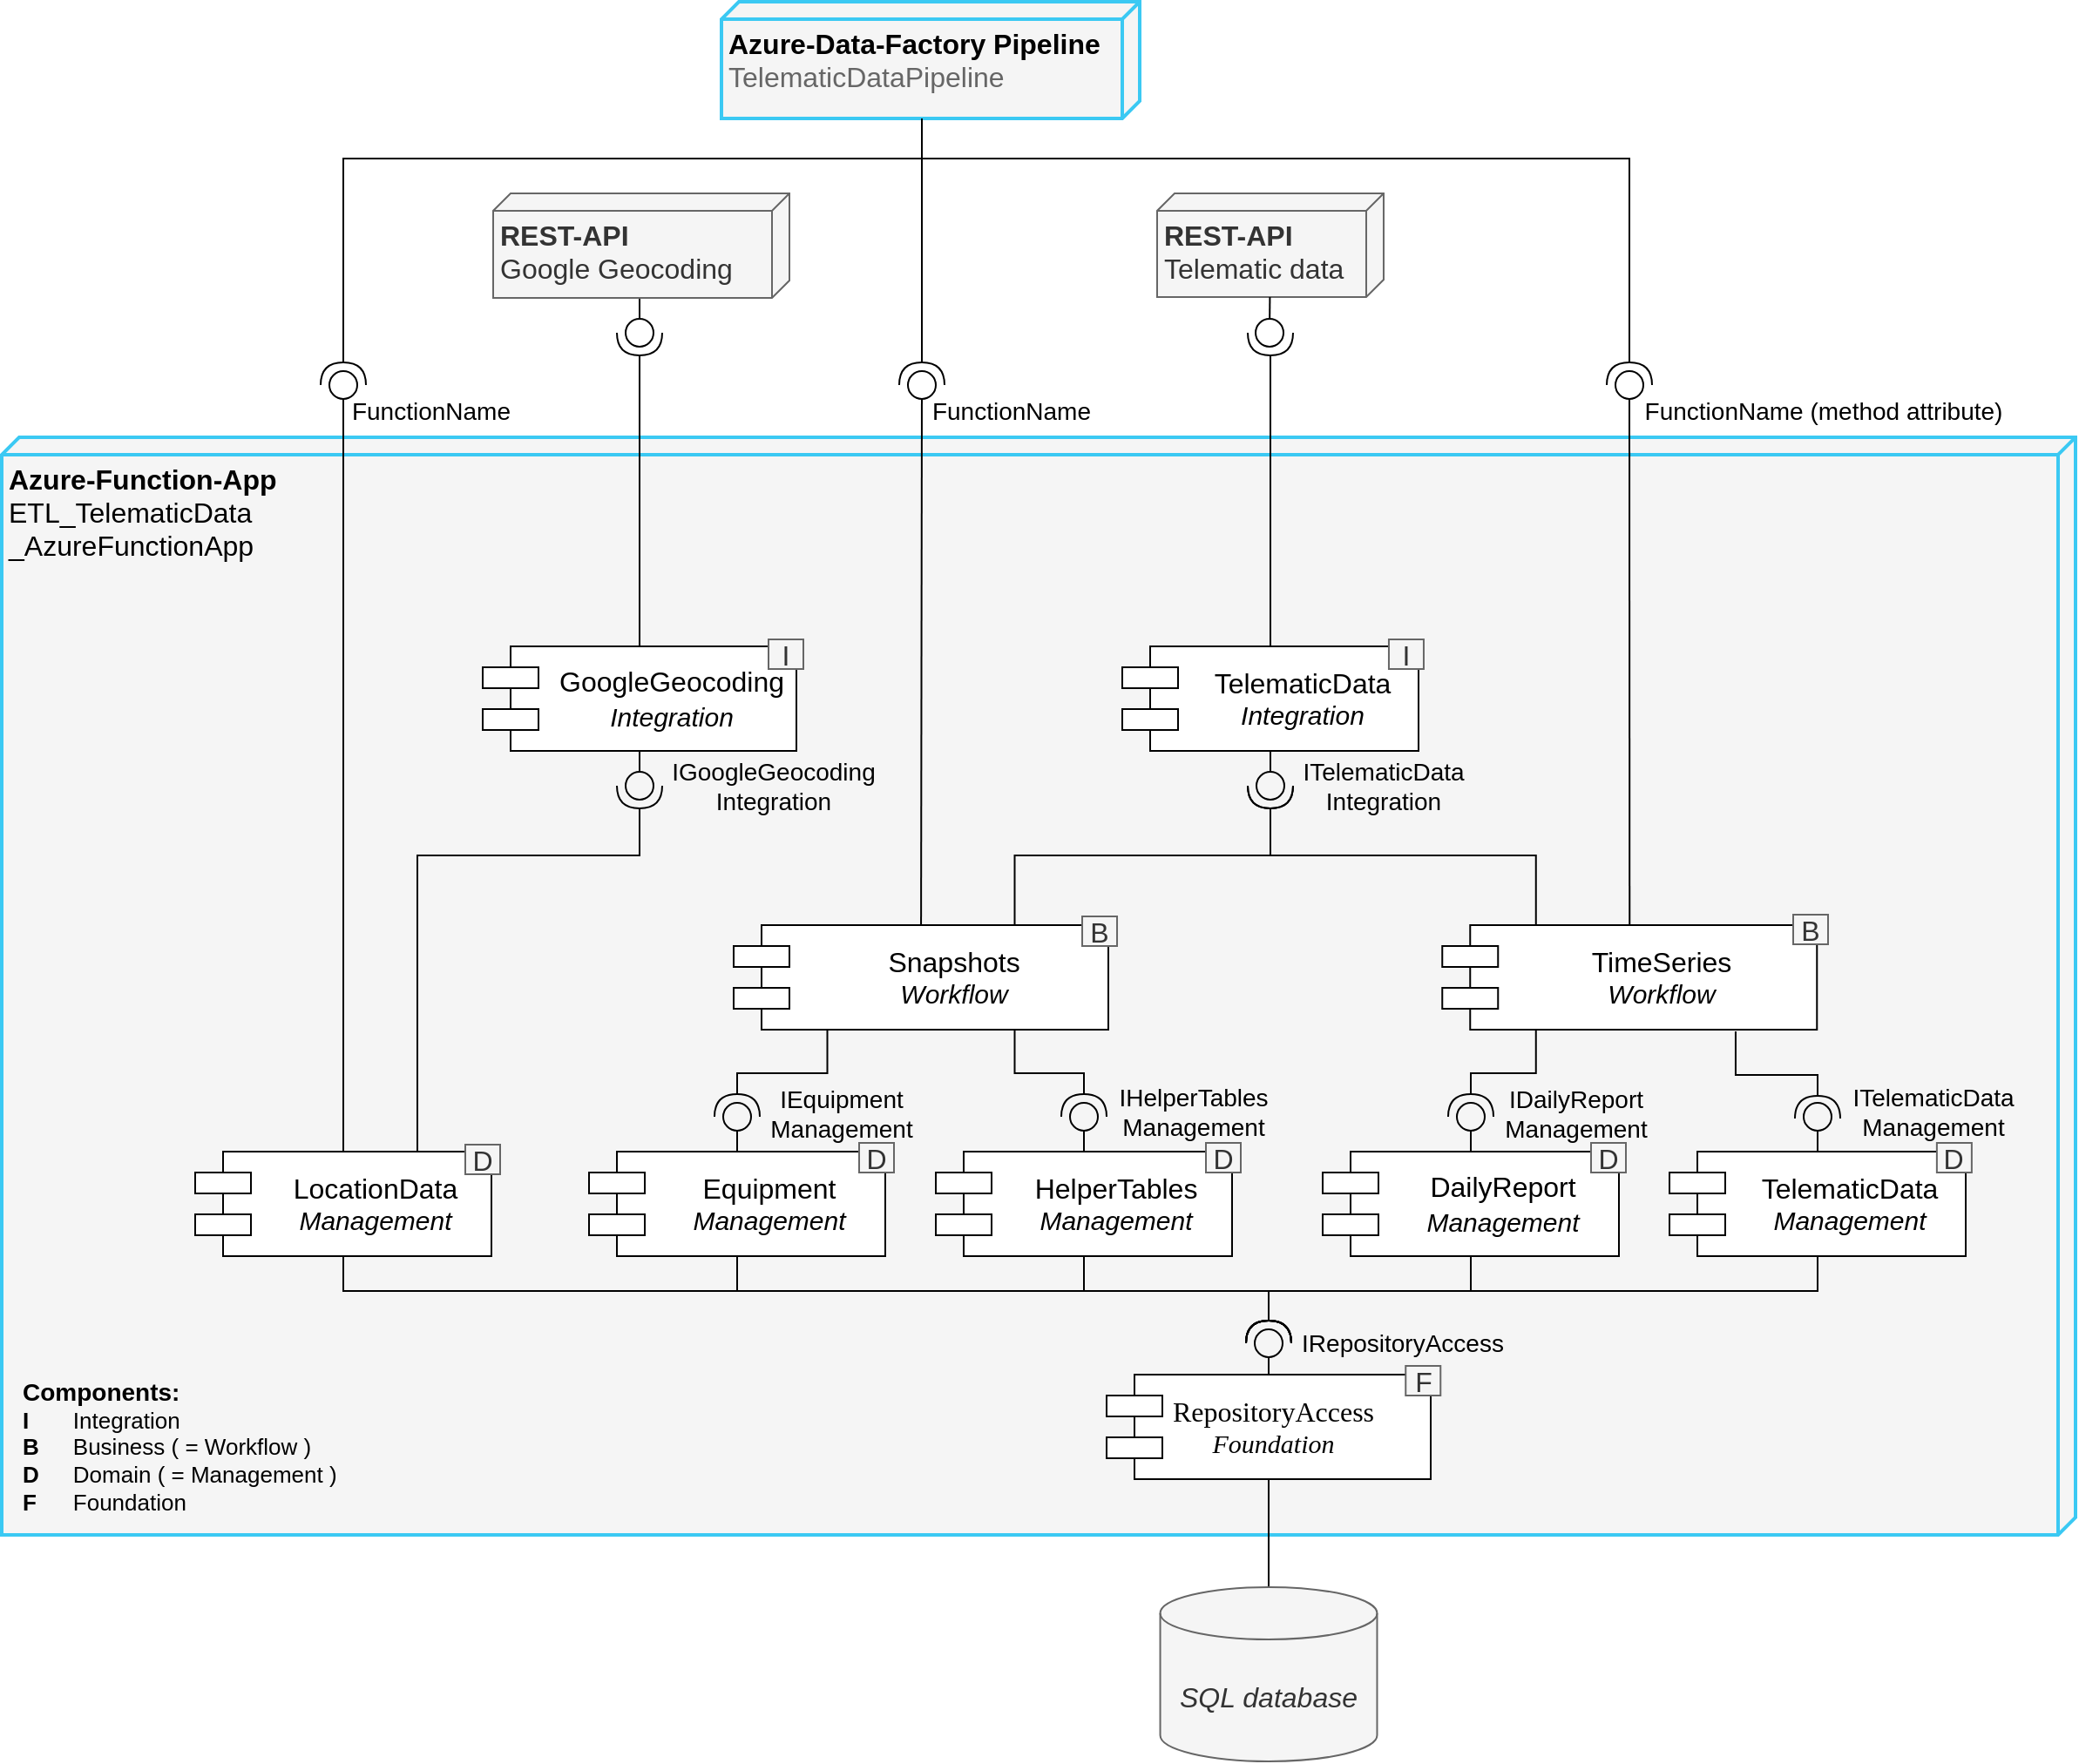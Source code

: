 <mxfile version="23.1.5" type="device">
  <diagram name="Page-1" id="5f0bae14-7c28-e335-631c-24af17079c00">
    <mxGraphModel dx="4530" dy="1194" grid="1" gridSize="10" guides="1" tooltips="1" connect="1" arrows="1" fold="1" page="1" pageScale="1" pageWidth="827" pageHeight="1169" background="none" math="0" shadow="0">
      <root>
        <mxCell id="0" />
        <mxCell id="1" parent="0" />
        <mxCell id="39150e848f15840c-3" value="&lt;div style=&quot;font-size: 16px;&quot;&gt;&lt;font style=&quot;font-size: 16px;&quot; color=&quot;#000000&quot;&gt;&lt;font style=&quot;font-size: 16px;&quot; face=&quot;Helvetica&quot;&gt;&lt;b&gt;Azure-Function-App&lt;/b&gt;&lt;/font&gt;&lt;/font&gt;&lt;/div&gt;&lt;div style=&quot;font-size: 16px;&quot;&gt;&lt;font style=&quot;font-size: 16px;&quot; color=&quot;#000000&quot; face=&quot;Helvetica&quot;&gt;ETL_TelematicData&lt;/font&gt;&lt;/div&gt;&lt;div style=&quot;font-size: 16px;&quot;&gt;&lt;font style=&quot;font-size: 16px;&quot; color=&quot;#000000&quot; face=&quot;Helvetica&quot;&gt;_AzureFunctionApp&lt;/font&gt;&lt;/div&gt;" style="verticalAlign=top;align=left;spacingTop=8;spacingLeft=2;spacingRight=12;shape=cube;size=10;direction=south;fontStyle=0;html=1;rounded=0;shadow=0;comic=0;labelBackgroundColor=none;strokeWidth=2;fontFamily=Verdana;fontSize=12;strokeColor=#3BC9F3;fillColor=#f5f5f5;fontColor=#666666;" parent="1" vertex="1">
          <mxGeometry x="-2240" y="329" width="1190" height="630" as="geometry" />
        </mxCell>
        <mxCell id="39150e848f15840c-7" value="&lt;div style=&quot;font-size: 16px;&quot;&gt;RepositoryAccess&lt;br style=&quot;font-size: 14px;&quot;&gt;&lt;/div&gt;&lt;div style=&quot;font-size: 15px;&quot; align=&quot;center&quot;&gt;&lt;i&gt;Foundation&lt;/i&gt;&lt;br&gt;&lt;/div&gt;" style="shape=component;align=left;spacingLeft=36;rounded=0;shadow=0;comic=0;labelBackgroundColor=none;strokeWidth=1;fontFamily=Verdana;fontSize=14;html=1;" parent="1" vertex="1">
          <mxGeometry x="-1606" y="867" width="186" height="60" as="geometry" />
        </mxCell>
        <mxCell id="39150e848f15840c-10" value="&lt;div style=&quot;font-size: 16px;&quot;&gt;Equipment&lt;/div&gt;&lt;div style=&quot;font-size: 15px;&quot;&gt;&lt;i&gt;Management&lt;/i&gt;&lt;br&gt;&lt;/div&gt;" style="shape=component;align=center;spacingLeft=36;rounded=0;shadow=0;comic=0;labelBackgroundColor=none;strokeWidth=1;fontFamily=Helvetica;fontSize=16;html=1;" parent="1" vertex="1">
          <mxGeometry x="-1903" y="739" width="170" height="60" as="geometry" />
        </mxCell>
        <mxCell id="39150e848f15840c-17" style="rounded=0;html=1;labelBackgroundColor=none;startArrow=none;startFill=0;startSize=8;endArrow=none;endFill=0;endSize=16;fontFamily=Verdana;fontSize=12;strokeWidth=1;exitX=0.5;exitY=1;exitDx=0;exitDy=0;strokeColor=#000000;" parent="1" source="39150e848f15840c-7" target="JDfKO2l4wpHhmxKIcDZI-8" edge="1">
          <mxGeometry relative="1" as="geometry">
            <mxPoint x="-1513" y="959" as="targetPoint" />
          </mxGeometry>
        </mxCell>
        <mxCell id="JDfKO2l4wpHhmxKIcDZI-8" value="&lt;i&gt;SQL database&lt;br&gt;&lt;/i&gt;" style="shape=cylinder3;whiteSpace=wrap;html=1;boundedLbl=1;backgroundOutline=1;size=15;fontSize=16;fontFamily=Helvetica;fontStyle=0;fillColor=#f5f5f5;fontColor=#333333;strokeColor=#666666;" parent="1" vertex="1">
          <mxGeometry x="-1575.23" y="989" width="124.47" height="100" as="geometry" />
        </mxCell>
        <mxCell id="JDfKO2l4wpHhmxKIcDZI-9" value="&lt;font style=&quot;font-size: 14px;&quot;&gt;&lt;b style=&quot;&quot;&gt;&lt;font style=&quot;font-size: 14px;&quot;&gt;Components:&lt;/font&gt;&lt;/b&gt;&lt;br style=&quot;font-size: 13px;&quot;&gt;&lt;/font&gt;&lt;div style=&quot;font-size: 13px;&quot;&gt;&lt;b style=&quot;font-size: 13px;&quot;&gt;I&lt;span style=&quot;white-space: pre; font-size: 13px;&quot;&gt;&#x9;&lt;/span&gt;&lt;/b&gt;Integration&lt;/div&gt;&lt;div style=&quot;font-size: 13px;&quot;&gt;&lt;b style=&quot;font-size: 13px;&quot;&gt;B&lt;span style=&quot;white-space: pre; font-size: 13px;&quot;&gt;&#x9;&lt;/span&gt;&lt;/b&gt;Business&lt;span style=&quot;white-space: pre; font-size: 13px;&quot;&gt; &lt;/span&gt;( = Workflow )&lt;/div&gt;&lt;div style=&quot;font-size: 13px;&quot;&gt;&lt;b style=&quot;font-size: 13px;&quot;&gt;D&lt;span style=&quot;white-space: pre; font-size: 13px;&quot;&gt;&#x9;&lt;/span&gt;&lt;/b&gt;Domain&lt;span style=&quot;white-space: pre; font-size: 13px;&quot;&gt; &lt;/span&gt;( = Management )&lt;/div&gt;&lt;b style=&quot;font-size: 13px;&quot;&gt;F&lt;span style=&quot;white-space: pre; font-size: 13px;&quot;&gt;&#x9;&lt;/span&gt;&lt;/b&gt;Foundation" style="text;html=1;align=left;verticalAlign=middle;whiteSpace=wrap;rounded=0;fontSize=13;" parent="1" vertex="1">
          <mxGeometry x="-2230" y="859" width="200" height="98" as="geometry" />
        </mxCell>
        <mxCell id="JDfKO2l4wpHhmxKIcDZI-19" value="" style="rounded=0;orthogonalLoop=1;jettySize=auto;html=1;endArrow=oval;endFill=0;sketch=0;sourcePerimeterSpacing=0;targetPerimeterSpacing=0;endSize=16;strokeWidth=1;jumpSize=9;exitX=0.5;exitY=0;exitDx=0;exitDy=0;strokeColor=#000000;" parent="1" source="39150e848f15840c-7" edge="1">
          <mxGeometry relative="1" as="geometry">
            <mxPoint x="-1539" y="324" as="sourcePoint" />
            <mxPoint x="-1513" y="849" as="targetPoint" />
          </mxGeometry>
        </mxCell>
        <mxCell id="JDfKO2l4wpHhmxKIcDZI-20" value="HelperTables&lt;br style=&quot;font-size: 16px;&quot;&gt;&lt;div style=&quot;font-size: 15px;&quot;&gt;&lt;i&gt;Management&lt;/i&gt;&lt;/div&gt;" style="shape=component;align=center;spacingLeft=36;rounded=0;shadow=0;comic=0;labelBackgroundColor=none;strokeWidth=1;fontFamily=Helvetica;fontSize=16;html=1;" parent="1" vertex="1">
          <mxGeometry x="-1704" y="739" width="170" height="60" as="geometry" />
        </mxCell>
        <mxCell id="JDfKO2l4wpHhmxKIcDZI-21" value="&lt;div style=&quot;font-size: 16px;&quot;&gt;DailyReport&lt;br style=&quot;font-size: 16px;&quot;&gt;&lt;/div&gt;&lt;div style=&quot;font-size: 16px;&quot;&gt;&lt;div style=&quot;font-size: 16px;&quot;&gt;&lt;i&gt;&lt;font style=&quot;font-size: 15px;&quot;&gt;Management&lt;/font&gt;&lt;/i&gt;&lt;/div&gt;&lt;/div&gt;" style="shape=component;align=center;spacingLeft=36;rounded=0;shadow=0;comic=0;labelBackgroundColor=none;strokeWidth=1;fontFamily=Helvetica;fontSize=16;html=1;" parent="1" vertex="1">
          <mxGeometry x="-1482" y="739" width="170" height="60" as="geometry" />
        </mxCell>
        <mxCell id="JDfKO2l4wpHhmxKIcDZI-22" value="&lt;div style=&quot;font-size: 16px;&quot;&gt;TelematicData&lt;br style=&quot;font-size: 16px;&quot;&gt;&lt;/div&gt;&lt;div style=&quot;font-size: 15px;&quot;&gt;&lt;div style=&quot;&quot;&gt;&lt;i&gt;Management&lt;/i&gt;&lt;/div&gt;&lt;/div&gt;" style="shape=component;align=center;spacingLeft=36;rounded=0;shadow=0;comic=0;labelBackgroundColor=none;strokeWidth=1;fontFamily=Helvetica;fontSize=16;html=1;" parent="1" vertex="1">
          <mxGeometry x="-1283" y="739" width="170" height="60" as="geometry" />
        </mxCell>
        <mxCell id="JDfKO2l4wpHhmxKIcDZI-25" value="" style="rounded=0;orthogonalLoop=1;jettySize=auto;html=1;endArrow=halfCircle;endFill=0;endSize=11;strokeWidth=1;sketch=0;edgeStyle=elbowEdgeStyle;elbow=vertical;exitX=0.5;exitY=1;exitDx=0;exitDy=0;strokeColor=#000000;fillColor=#fff2cc;" parent="1" source="39150e848f15840c-10" edge="1">
          <mxGeometry relative="1" as="geometry">
            <mxPoint x="-1811" y="799" as="sourcePoint" />
            <mxPoint x="-1513" y="849" as="targetPoint" />
            <Array as="points">
              <mxPoint x="-1663" y="819" />
            </Array>
          </mxGeometry>
        </mxCell>
        <mxCell id="JDfKO2l4wpHhmxKIcDZI-26" value="" style="endArrow=halfCircle;html=1;rounded=0;edgeStyle=elbowEdgeStyle;elbow=vertical;endFill=0;endSize=11;exitX=0.5;exitY=1;exitDx=0;exitDy=0;strokeColor=#000000;fillColor=#fff2cc;strokeWidth=1;" parent="1" source="JDfKO2l4wpHhmxKIcDZI-20" edge="1">
          <mxGeometry width="50" height="50" relative="1" as="geometry">
            <mxPoint x="-1621" y="799" as="sourcePoint" />
            <mxPoint x="-1513" y="849" as="targetPoint" />
            <Array as="points">
              <mxPoint x="-1563" y="819" />
            </Array>
          </mxGeometry>
        </mxCell>
        <mxCell id="JDfKO2l4wpHhmxKIcDZI-27" value="" style="endArrow=halfCircle;html=1;rounded=0;endFill=0;endSize=11;edgeStyle=elbowEdgeStyle;elbow=vertical;exitX=0.5;exitY=1;exitDx=0;exitDy=0;strokeColor=#000000;fillColor=#dae8fc;strokeWidth=1;" parent="1" source="JDfKO2l4wpHhmxKIcDZI-21" edge="1">
          <mxGeometry width="50" height="50" relative="1" as="geometry">
            <mxPoint x="-1419" y="799" as="sourcePoint" />
            <mxPoint x="-1513" y="849" as="targetPoint" />
            <Array as="points">
              <mxPoint x="-1473" y="819" />
            </Array>
          </mxGeometry>
        </mxCell>
        <mxCell id="JDfKO2l4wpHhmxKIcDZI-28" value="" style="endArrow=halfCircle;html=1;rounded=0;endFill=0;endSize=11;edgeStyle=elbowEdgeStyle;elbow=vertical;exitX=0.5;exitY=1;exitDx=0;exitDy=0;strokeColor=#000000;fillColor=#dae8fc;strokeWidth=1;" parent="1" source="JDfKO2l4wpHhmxKIcDZI-22" edge="1">
          <mxGeometry width="50" height="50" relative="1" as="geometry">
            <mxPoint x="-1231" y="799" as="sourcePoint" />
            <mxPoint x="-1513" y="849" as="targetPoint" />
            <Array as="points">
              <mxPoint x="-1383" y="819" />
            </Array>
          </mxGeometry>
        </mxCell>
        <mxCell id="JDfKO2l4wpHhmxKIcDZI-29" value="&lt;div style=&quot;font-size: 16px;&quot;&gt;&lt;font style=&quot;font-size: 16px;&quot;&gt;TimeSeries&lt;/font&gt;&lt;/div&gt;&lt;div style=&quot;font-size: 15px;&quot;&gt;&lt;i&gt;Workflow&lt;/i&gt;&lt;/div&gt;" style="shape=component;align=center;spacingLeft=36;rounded=0;shadow=0;comic=0;labelBackgroundColor=none;strokeWidth=1;fontFamily=Helvetica;fontSize=16;html=1;" parent="1" vertex="1">
          <mxGeometry x="-1413.37" y="609" width="215" height="60" as="geometry" />
        </mxCell>
        <mxCell id="JDfKO2l4wpHhmxKIcDZI-30" value="" style="rounded=0;orthogonalLoop=1;jettySize=auto;html=1;endArrow=oval;endFill=0;sketch=0;sourcePerimeterSpacing=0;targetPerimeterSpacing=0;endSize=16;strokeWidth=1;jumpSize=9;exitX=0.5;exitY=0;exitDx=0;exitDy=0;strokeColor=#000000;fillColor=#fff2cc;" parent="1" source="39150e848f15840c-10" edge="1">
          <mxGeometry relative="1" as="geometry">
            <mxPoint x="-1517" y="879" as="sourcePoint" />
            <mxPoint x="-1818" y="719" as="targetPoint" />
          </mxGeometry>
        </mxCell>
        <mxCell id="JDfKO2l4wpHhmxKIcDZI-31" value="" style="rounded=0;orthogonalLoop=1;jettySize=auto;html=1;endArrow=oval;endFill=0;sketch=0;sourcePerimeterSpacing=0;targetPerimeterSpacing=0;endSize=16;strokeWidth=1;jumpSize=9;exitX=0.5;exitY=0;exitDx=0;exitDy=0;strokeColor=#000000;fillColor=#fff2cc;" parent="1" source="JDfKO2l4wpHhmxKIcDZI-20" edge="1">
          <mxGeometry relative="1" as="geometry">
            <mxPoint x="-1768" y="709" as="sourcePoint" />
            <mxPoint x="-1619" y="719" as="targetPoint" />
          </mxGeometry>
        </mxCell>
        <mxCell id="JDfKO2l4wpHhmxKIcDZI-33" value="" style="rounded=0;orthogonalLoop=1;jettySize=auto;html=1;endArrow=oval;endFill=0;sketch=0;sourcePerimeterSpacing=0;targetPerimeterSpacing=0;endSize=16;strokeWidth=1;jumpSize=9;exitX=0.5;exitY=0;exitDx=0;exitDy=0;strokeColor=#000000;fillColor=#dae8fc;" parent="1" source="JDfKO2l4wpHhmxKIcDZI-21" edge="1">
          <mxGeometry relative="1" as="geometry">
            <mxPoint x="-1546" y="709" as="sourcePoint" />
            <mxPoint x="-1397" y="719" as="targetPoint" />
          </mxGeometry>
        </mxCell>
        <mxCell id="JDfKO2l4wpHhmxKIcDZI-34" value="" style="rounded=0;orthogonalLoop=1;jettySize=auto;html=1;endArrow=oval;endFill=0;sketch=0;sourcePerimeterSpacing=0;targetPerimeterSpacing=0;endSize=16;strokeWidth=1;jumpSize=9;exitX=0.5;exitY=0;exitDx=0;exitDy=0;strokeColor=#000000;fillColor=#dae8fc;" parent="1" source="JDfKO2l4wpHhmxKIcDZI-22" edge="1">
          <mxGeometry relative="1" as="geometry">
            <mxPoint x="-1192" y="699" as="sourcePoint" />
            <mxPoint x="-1198" y="719" as="targetPoint" />
          </mxGeometry>
        </mxCell>
        <mxCell id="JDfKO2l4wpHhmxKIcDZI-36" value="" style="rounded=0;orthogonalLoop=1;jettySize=auto;html=1;endArrow=halfCircle;endFill=0;endSize=11;strokeWidth=1;sketch=0;edgeStyle=elbowEdgeStyle;exitX=0.25;exitY=1;exitDx=0;exitDy=0;elbow=vertical;strokeColor=#000000;fillColor=#dae8fc;" parent="1" source="JDfKO2l4wpHhmxKIcDZI-29" edge="1">
          <mxGeometry relative="1" as="geometry">
            <mxPoint x="-1362.62" y="669" as="sourcePoint" />
            <mxPoint x="-1397" y="719" as="targetPoint" />
          </mxGeometry>
        </mxCell>
        <mxCell id="JDfKO2l4wpHhmxKIcDZI-38" value="" style="rounded=0;orthogonalLoop=1;jettySize=auto;html=1;endArrow=halfCircle;endFill=0;endSize=11;strokeWidth=1;sketch=0;edgeStyle=elbowEdgeStyle;elbow=vertical;exitX=0.783;exitY=1.017;exitDx=0;exitDy=0;strokeColor=#000000;fillColor=#dae8fc;exitPerimeter=0;" parent="1" source="JDfKO2l4wpHhmxKIcDZI-29" edge="1">
          <mxGeometry relative="1" as="geometry">
            <mxPoint x="-1256.12" y="670" as="sourcePoint" />
            <mxPoint x="-1198" y="720" as="targetPoint" />
            <Array as="points" />
          </mxGeometry>
        </mxCell>
        <mxCell id="JDfKO2l4wpHhmxKIcDZI-39" value="" style="rounded=0;orthogonalLoop=1;jettySize=auto;html=1;endArrow=halfCircle;endFill=0;endSize=11;strokeWidth=1;sketch=0;strokeColor=#000000;" parent="1" source="JDfKO2l4wpHhmxKIcDZI-23" edge="1">
          <mxGeometry relative="1" as="geometry">
            <mxPoint x="-1511.99" y="475" as="sourcePoint" />
            <mxPoint x="-1512" y="269" as="targetPoint" />
          </mxGeometry>
        </mxCell>
        <mxCell id="JDfKO2l4wpHhmxKIcDZI-40" value="" style="rounded=0;orthogonalLoop=1;jettySize=auto;html=1;endArrow=halfCircle;endFill=0;endSize=11;strokeWidth=1;sketch=0;edgeStyle=elbowEdgeStyle;elbow=vertical;exitX=0.25;exitY=0;exitDx=0;exitDy=0;strokeColor=#000000;fillColor=#dae8fc;" parent="1" source="JDfKO2l4wpHhmxKIcDZI-29" edge="1">
          <mxGeometry relative="1" as="geometry">
            <mxPoint x="-1359.62" y="609.0" as="sourcePoint" />
            <mxPoint x="-1512" y="529" as="targetPoint" />
            <Array as="points" />
          </mxGeometry>
        </mxCell>
        <mxCell id="JDfKO2l4wpHhmxKIcDZI-41" value="&lt;div style=&quot;font-size: 16px;&quot;&gt;Snapshots&lt;/div&gt;&lt;div style=&quot;font-size: 15px;&quot;&gt;&lt;i&gt;Workflow&lt;/i&gt;&lt;br style=&quot;font-size: 16px;&quot;&gt;&lt;/div&gt;" style="shape=component;align=center;spacingLeft=36;rounded=0;shadow=0;comic=0;labelBackgroundColor=none;strokeWidth=1;fontFamily=Helvetica;fontSize=16;html=1;" parent="1" vertex="1">
          <mxGeometry x="-1820" y="609" width="215" height="60" as="geometry" />
        </mxCell>
        <mxCell id="JDfKO2l4wpHhmxKIcDZI-42" value="" style="rounded=0;orthogonalLoop=1;jettySize=auto;html=1;endArrow=halfCircle;endFill=0;endSize=11;strokeWidth=1;sketch=0;elbow=vertical;exitX=0.75;exitY=1;exitDx=0;exitDy=0;edgeStyle=elbowEdgeStyle;strokeColor=#000000;fillColor=#fff2cc;" parent="1" source="JDfKO2l4wpHhmxKIcDZI-41" edge="1">
          <mxGeometry relative="1" as="geometry">
            <mxPoint x="-1639.75" y="624" as="sourcePoint" />
            <mxPoint x="-1619" y="719" as="targetPoint" />
            <Array as="points">
              <mxPoint x="-1634" y="694" />
            </Array>
          </mxGeometry>
        </mxCell>
        <mxCell id="JDfKO2l4wpHhmxKIcDZI-44" value="" style="rounded=0;orthogonalLoop=1;jettySize=auto;html=1;endArrow=halfCircle;endFill=0;endSize=11;strokeWidth=1;sketch=0;edgeStyle=elbowEdgeStyle;elbow=vertical;exitX=0.75;exitY=0;exitDx=0;exitDy=0;strokeColor=#000000;fillColor=#fff2cc;" parent="1" edge="1">
          <mxGeometry relative="1" as="geometry">
            <mxPoint x="-1658.75" y="609.0" as="sourcePoint" />
            <mxPoint x="-1512" y="529" as="targetPoint" />
            <Array as="points" />
          </mxGeometry>
        </mxCell>
        <mxCell id="JDfKO2l4wpHhmxKIcDZI-55" value="" style="rounded=0;orthogonalLoop=1;jettySize=auto;html=1;endArrow=oval;endFill=0;sketch=0;sourcePerimeterSpacing=0;targetPerimeterSpacing=0;endSize=16;strokeWidth=1;jumpSize=9;strokeColor=#000000;fillColor=#fff2cc;" parent="1" source="JDfKO2l4wpHhmxKIcDZI-41" edge="1">
          <mxGeometry relative="1" as="geometry">
            <mxPoint x="-1712.434" y="605" as="sourcePoint" />
            <mxPoint x="-1712" y="299" as="targetPoint" />
          </mxGeometry>
        </mxCell>
        <mxCell id="JDfKO2l4wpHhmxKIcDZI-56" value="" style="rounded=0;orthogonalLoop=1;jettySize=auto;html=1;endArrow=oval;endFill=0;sketch=0;sourcePerimeterSpacing=0;targetPerimeterSpacing=0;endSize=16;strokeWidth=1;jumpSize=9;strokeColor=#000000;fillColor=#dae8fc;" parent="1" source="JDfKO2l4wpHhmxKIcDZI-29" edge="1">
          <mxGeometry relative="1" as="geometry">
            <mxPoint x="-1325.87" y="606" as="sourcePoint" />
            <mxPoint x="-1306" y="299" as="targetPoint" />
          </mxGeometry>
        </mxCell>
        <mxCell id="r6LLmw9p5S4QCWVxE6N8-1" value="&lt;div&gt;&lt;font style=&quot;font-size: 16px;&quot; color=&quot;#000000&quot;&gt;Azure-Data-Factory Pipeline&lt;/font&gt;&lt;/div&gt;&lt;font style=&quot;font-weight: normal; font-size: 16px;&quot;&gt;TelematicDataPipeline&lt;/font&gt;" style="verticalAlign=top;align=left;spacingTop=8;spacingLeft=2;spacingRight=12;shape=cube;size=10;direction=south;fontStyle=1;html=1;rounded=0;shadow=0;comic=0;labelBackgroundColor=none;strokeWidth=2;fontFamily=Helvetica;fontSize=16;strokeColor=#3BC9F3;fillColor=#f5f5f5;fontColor=#666666;" parent="1" vertex="1">
          <mxGeometry x="-1827" y="79" width="240" height="67" as="geometry" />
        </mxCell>
        <mxCell id="r6LLmw9p5S4QCWVxE6N8-2" value="" style="rounded=0;orthogonalLoop=1;jettySize=auto;html=1;endArrow=halfCircle;endFill=0;endSize=11;strokeWidth=1;sketch=0;edgeStyle=elbowEdgeStyle;elbow=vertical;exitX=0;exitY=0;exitDx=67;exitDy=125;exitPerimeter=0;fillColor=#f5f5f5;strokeColor=#000000;" parent="1" source="r6LLmw9p5S4QCWVxE6N8-1" edge="1">
          <mxGeometry relative="1" as="geometry">
            <mxPoint x="-1659" y="146" as="sourcePoint" />
            <mxPoint x="-1712" y="299" as="targetPoint" />
            <Array as="points">
              <mxPoint x="-1684" y="169" />
            </Array>
          </mxGeometry>
        </mxCell>
        <mxCell id="r6LLmw9p5S4QCWVxE6N8-4" value="" style="rounded=0;orthogonalLoop=1;jettySize=auto;html=1;endArrow=halfCircle;endFill=0;endSize=11;strokeWidth=1;sketch=0;elbow=vertical;edgeStyle=elbowEdgeStyle;exitX=0;exitY=0;exitDx=67;exitDy=125;exitPerimeter=0;strokeColor=#000000;fillColor=#f5f5f5;" parent="1" source="r6LLmw9p5S4QCWVxE6N8-1" edge="1">
          <mxGeometry relative="1" as="geometry">
            <mxPoint x="-1663" y="146" as="sourcePoint" />
            <mxPoint x="-1306" y="299" as="targetPoint" />
            <Array as="points">
              <mxPoint x="-1484" y="169" />
            </Array>
          </mxGeometry>
        </mxCell>
        <mxCell id="r6LLmw9p5S4QCWVxE6N8-12" value="" style="rounded=0;orthogonalLoop=1;jettySize=auto;html=1;endArrow=halfCircle;endFill=0;endSize=11;strokeWidth=1;sketch=0;elbow=vertical;edgeStyle=elbowEdgeStyle;strokeColor=#000000;fillColor=#fff2cc;exitX=0.25;exitY=1;exitDx=0;exitDy=0;" parent="1" source="JDfKO2l4wpHhmxKIcDZI-41" edge="1">
          <mxGeometry relative="1" as="geometry">
            <mxPoint x="-1775" y="669" as="sourcePoint" />
            <mxPoint x="-1818" y="719" as="targetPoint" />
            <Array as="points" />
          </mxGeometry>
        </mxCell>
        <mxCell id="B6_32dRSEE9zCoRRs6mh-1" value="ITelematicData&lt;br&gt;Integration" style="text;html=1;align=center;verticalAlign=middle;whiteSpace=wrap;rounded=0;fontSize=14;fontFamily=Helvetica;" parent="1" vertex="1">
          <mxGeometry x="-1497" y="513" width="100" height="31" as="geometry" />
        </mxCell>
        <mxCell id="B6_32dRSEE9zCoRRs6mh-2" value="IEquipment&lt;br&gt;Management" style="text;html=1;align=center;verticalAlign=middle;whiteSpace=wrap;rounded=0;fontSize=14;fontFamily=Helvetica;" parent="1" vertex="1">
          <mxGeometry x="-1805" y="698" width="94" height="38" as="geometry" />
        </mxCell>
        <mxCell id="B6_32dRSEE9zCoRRs6mh-3" value="IHelperTables&lt;br&gt;Management" style="text;html=1;align=center;verticalAlign=middle;whiteSpace=wrap;rounded=0;fontSize=14;fontFamily=Helvetica;" parent="1" vertex="1">
          <mxGeometry x="-1607.99" y="696" width="103.99" height="39" as="geometry" />
        </mxCell>
        <mxCell id="B6_32dRSEE9zCoRRs6mh-4" value="ITelematicData&lt;br&gt;Management" style="text;html=1;align=center;verticalAlign=middle;whiteSpace=wrap;rounded=0;fontSize=14;fontFamily=Helvetica;" parent="1" vertex="1">
          <mxGeometry x="-1185" y="697" width="107" height="37" as="geometry" />
        </mxCell>
        <mxCell id="B6_32dRSEE9zCoRRs6mh-5" value="IDailyReport&lt;br&gt;Management" style="text;html=1;align=center;verticalAlign=middle;whiteSpace=wrap;rounded=0;fontSize=14;fontFamily=Helvetica;" parent="1" vertex="1">
          <mxGeometry x="-1383" y="697" width="93" height="39" as="geometry" />
        </mxCell>
        <mxCell id="B6_32dRSEE9zCoRRs6mh-6" value="&lt;font style=&quot;font-size: 14px;&quot;&gt;IRepositoryAccess&lt;/font&gt;" style="text;html=1;align=center;verticalAlign=middle;whiteSpace=wrap;rounded=0;fontSize=14;" parent="1" vertex="1">
          <mxGeometry x="-1500" y="839" width="128" height="20" as="geometry" />
        </mxCell>
        <mxCell id="r6LLmw9p5S4QCWVxE6N8-13" value="&lt;div style=&quot;font-size: 14px;&quot;&gt;&lt;font style=&quot;font-size: 14px;&quot;&gt;&lt;span style=&quot;font-size: 14px;&quot;&gt;FunctionName (&lt;/span&gt;&lt;/font&gt;&lt;font style=&quot;font-size: 14px;&quot;&gt;method &lt;font style=&quot;font-size: 14px;&quot;&gt;attribute)&lt;br style=&quot;font-size: 14px;&quot;&gt;&lt;/font&gt;&lt;/font&gt;&lt;/div&gt;" style="text;html=1;align=center;verticalAlign=middle;whiteSpace=wrap;rounded=0;fontSize=14;fontStyle=0;fontFamily=Helvetica;labelBackgroundColor=none;fontColor=#000000;" parent="1" vertex="1">
          <mxGeometry x="-1311" y="298.75" width="233" height="30" as="geometry" />
        </mxCell>
        <mxCell id="GRTmC8lDQ40nuP69rSJ6-19" value="&lt;div style=&quot;font-size: 14px;&quot;&gt;&lt;font style=&quot;font-size: 14px;&quot;&gt;&lt;span style=&quot;font-size: 14px;&quot;&gt;FunctionName&lt;/span&gt;&lt;/font&gt;&lt;/div&gt;" style="text;html=1;align=center;verticalAlign=middle;whiteSpace=wrap;rounded=0;fontSize=14;fontStyle=0;fontFamily=Helvetica;labelBackgroundColor=none;fontColor=#000000;" parent="1" vertex="1">
          <mxGeometry x="-1711" y="299.25" width="100.87" height="29.75" as="geometry" />
        </mxCell>
        <mxCell id="GRTmC8lDQ40nuP69rSJ6-20" value="" style="rounded=0;orthogonalLoop=1;jettySize=auto;html=1;endArrow=halfCircle;endFill=0;endSize=11;strokeWidth=1;sketch=0;elbow=vertical;strokeColor=#000000;" parent="1" source="JDfKO2l4wpHhmxKIcDZI-17" edge="1">
          <mxGeometry relative="1" as="geometry">
            <mxPoint x="-1915" y="479" as="sourcePoint" />
            <mxPoint x="-1874" y="269" as="targetPoint" />
          </mxGeometry>
        </mxCell>
        <mxCell id="kyb6CLOJV0VN-mDZ4FGr-4" value="B" style="text;html=1;align=center;verticalAlign=middle;whiteSpace=wrap;rounded=0;fontStyle=0;fontSize=16;fillColor=#f5f5f5;strokeColor=#666666;fontColor=#333333;" parent="1" vertex="1">
          <mxGeometry x="-1619.99" y="604" width="20" height="17" as="geometry" />
        </mxCell>
        <mxCell id="kyb6CLOJV0VN-mDZ4FGr-5" value="B" style="text;html=1;align=center;verticalAlign=middle;whiteSpace=wrap;rounded=0;fontStyle=0;fontSize=16;fillColor=#f5f5f5;strokeColor=#666666;fontColor=#333333;" parent="1" vertex="1">
          <mxGeometry x="-1212" y="603" width="20" height="17" as="geometry" />
        </mxCell>
        <mxCell id="kyb6CLOJV0VN-mDZ4FGr-7" value="D" style="text;html=1;align=center;verticalAlign=middle;whiteSpace=wrap;rounded=0;fontStyle=0;fontSize=16;fillColor=#f5f5f5;strokeColor=#666666;fontColor=#333333;" parent="1" vertex="1">
          <mxGeometry x="-1748" y="734" width="20" height="17" as="geometry" />
        </mxCell>
        <mxCell id="kyb6CLOJV0VN-mDZ4FGr-8" value="D" style="text;html=1;align=center;verticalAlign=middle;whiteSpace=wrap;rounded=0;fontStyle=0;fontSize=16;fillColor=#f5f5f5;strokeColor=#666666;fontColor=#333333;" parent="1" vertex="1">
          <mxGeometry x="-1549" y="734" width="20" height="17" as="geometry" />
        </mxCell>
        <mxCell id="kyb6CLOJV0VN-mDZ4FGr-9" value="D" style="text;html=1;align=center;verticalAlign=middle;whiteSpace=wrap;rounded=0;fontStyle=0;fontSize=16;fillColor=#f5f5f5;strokeColor=#666666;fontColor=#333333;" parent="1" vertex="1">
          <mxGeometry x="-1328" y="734" width="20" height="17" as="geometry" />
        </mxCell>
        <mxCell id="kyb6CLOJV0VN-mDZ4FGr-10" value="D" style="text;html=1;align=center;verticalAlign=middle;whiteSpace=wrap;rounded=0;fontStyle=0;fontSize=16;fillColor=#f5f5f5;strokeColor=#666666;fontColor=#333333;" parent="1" vertex="1">
          <mxGeometry x="-1129.56" y="734" width="20" height="17" as="geometry" />
        </mxCell>
        <mxCell id="kyb6CLOJV0VN-mDZ4FGr-11" value="F" style="text;html=1;align=center;verticalAlign=middle;whiteSpace=wrap;rounded=0;fontStyle=0;fontSize=16;fillColor=#f5f5f5;strokeColor=#666666;fontColor=#333333;" parent="1" vertex="1">
          <mxGeometry x="-1434.37" y="862" width="20" height="17" as="geometry" />
        </mxCell>
        <mxCell id="rCu66VFZCiOgtNTFqXfM-4" value="" style="rounded=0;orthogonalLoop=1;jettySize=auto;html=1;endArrow=halfCircle;endFill=0;endSize=11;strokeWidth=1;sketch=0;edgeStyle=elbowEdgeStyle;elbow=vertical;strokeColor=#000000;fillColor=#fff2cc;" parent="1" source="rCu66VFZCiOgtNTFqXfM-2" edge="1">
          <mxGeometry relative="1" as="geometry">
            <mxPoint x="-2018" y="676" as="sourcePoint" />
            <mxPoint x="-1513" y="849" as="targetPoint" />
            <Array as="points">
              <mxPoint x="-1764" y="819" />
            </Array>
          </mxGeometry>
        </mxCell>
        <mxCell id="rCu66VFZCiOgtNTFqXfM-8" value="" style="rounded=0;orthogonalLoop=1;jettySize=auto;html=1;endArrow=halfCircle;endFill=0;endSize=11;strokeWidth=1;sketch=0;elbow=vertical;strokeColor=#000000;fillColor=#fff2cc;exitX=0.75;exitY=0;exitDx=0;exitDy=0;edgeStyle=elbowEdgeStyle;" parent="1" source="rCu66VFZCiOgtNTFqXfM-2" edge="1">
          <mxGeometry relative="1" as="geometry">
            <mxPoint x="-2002.5" y="739" as="sourcePoint" />
            <mxPoint x="-1874" y="529" as="targetPoint" />
            <Array as="points">
              <mxPoint x="-1935" y="569" />
            </Array>
          </mxGeometry>
        </mxCell>
        <mxCell id="GAhzXdG8P7uiyx1oCDck-1" value="" style="rounded=0;orthogonalLoop=1;jettySize=auto;html=1;endArrow=halfCircle;endFill=0;endSize=11;strokeWidth=1;sketch=0;edgeStyle=elbowEdgeStyle;elbow=vertical;fillColor=#f5f5f5;strokeColor=#000000;exitX=0;exitY=0;exitDx=67;exitDy=125;exitPerimeter=0;" edge="1" parent="1" source="r6LLmw9p5S4QCWVxE6N8-1">
          <mxGeometry relative="1" as="geometry">
            <mxPoint x="-1664" y="89" as="sourcePoint" />
            <mxPoint x="-2044" y="299" as="targetPoint" />
            <Array as="points">
              <mxPoint x="-1854" y="169" />
            </Array>
          </mxGeometry>
        </mxCell>
        <mxCell id="GAhzXdG8P7uiyx1oCDck-7" value="" style="group" vertex="1" connectable="0" parent="1">
          <mxGeometry x="-2129" y="735" width="175" height="64" as="geometry" />
        </mxCell>
        <mxCell id="GAhzXdG8P7uiyx1oCDck-6" value="" style="group" vertex="1" connectable="0" parent="GAhzXdG8P7uiyx1oCDck-7">
          <mxGeometry y="4" width="170" height="60" as="geometry" />
        </mxCell>
        <mxCell id="rCu66VFZCiOgtNTFqXfM-2" value="&lt;div style=&quot;font-size: 16px;&quot;&gt;LocationData&lt;br&gt;&lt;/div&gt;&lt;div style=&quot;font-size: 15px;&quot;&gt;&lt;i&gt;Management&lt;/i&gt;&lt;br&gt;&lt;/div&gt;" style="shape=component;align=center;spacingLeft=36;rounded=0;shadow=0;comic=0;labelBackgroundColor=none;strokeWidth=1;fontFamily=Helvetica;fontSize=16;html=1;" parent="GAhzXdG8P7uiyx1oCDck-6" vertex="1">
          <mxGeometry width="170" height="60" as="geometry" />
        </mxCell>
        <mxCell id="rCu66VFZCiOgtNTFqXfM-9" value="D" style="text;html=1;align=center;verticalAlign=middle;whiteSpace=wrap;rounded=0;fontStyle=0;fontSize=16;fillColor=#f5f5f5;strokeColor=#666666;fontColor=#333333;" parent="GAhzXdG8P7uiyx1oCDck-7" vertex="1">
          <mxGeometry x="155" width="20" height="17" as="geometry" />
        </mxCell>
        <mxCell id="GAhzXdG8P7uiyx1oCDck-10" value="" style="group" vertex="1" connectable="0" parent="1">
          <mxGeometry x="-1958" y="189" width="170" height="82.5" as="geometry" />
        </mxCell>
        <mxCell id="JDfKO2l4wpHhmxKIcDZI-52" value="" style="rounded=0;orthogonalLoop=1;jettySize=auto;html=1;endArrow=oval;endFill=0;sketch=0;sourcePerimeterSpacing=0;targetPerimeterSpacing=0;endSize=16;strokeWidth=1;jumpSize=9;edgeStyle=elbowEdgeStyle;strokeColor=#000000;fillColor=#d5e8d4;" parent="GAhzXdG8P7uiyx1oCDck-10" edge="1">
          <mxGeometry relative="1" as="geometry">
            <mxPoint x="84" y="59.5" as="sourcePoint" />
            <mxPoint x="84" y="80" as="targetPoint" />
          </mxGeometry>
        </mxCell>
        <mxCell id="JDfKO2l4wpHhmxKIcDZI-24" value="&lt;div&gt;&lt;font style=&quot;font-size: 16px;&quot;&gt;&lt;b&gt;&lt;span&gt;&lt;font style=&quot;font-size: 16px;&quot;&gt;REST-API&lt;/font&gt;&lt;/span&gt;&lt;/b&gt;&lt;/font&gt;&lt;/div&gt;&lt;font style=&quot;font-size: 16px;&quot;&gt;Google Geocoding&lt;br&gt;&lt;/font&gt;" style="verticalAlign=top;align=left;spacingTop=8;spacingLeft=2;spacingRight=12;shape=cube;size=10;direction=south;fontStyle=0;html=1;rounded=0;shadow=0;comic=0;labelBackgroundColor=none;strokeWidth=1;fontFamily=Helvetica;fontSize=16;strokeColor=#666666;fillColor=#f5f5f5;fontColor=#333333;" parent="GAhzXdG8P7uiyx1oCDck-10" vertex="1">
          <mxGeometry width="170" height="60" as="geometry" />
        </mxCell>
        <mxCell id="GAhzXdG8P7uiyx1oCDck-11" value="" style="rounded=0;orthogonalLoop=1;jettySize=auto;html=1;endArrow=oval;endFill=0;sketch=0;sourcePerimeterSpacing=0;targetPerimeterSpacing=0;endSize=16;strokeWidth=1;jumpSize=9;exitX=0.5;exitY=0;exitDx=0;exitDy=0;strokeColor=#000000;fillColor=#fff2cc;" edge="1" parent="1" source="rCu66VFZCiOgtNTFqXfM-2">
          <mxGeometry relative="1" as="geometry">
            <mxPoint x="-1808" y="749" as="sourcePoint" />
            <mxPoint x="-2044" y="299" as="targetPoint" />
          </mxGeometry>
        </mxCell>
        <mxCell id="GAhzXdG8P7uiyx1oCDck-12" value="" style="group" vertex="1" connectable="0" parent="1">
          <mxGeometry x="-1597" y="445" width="172.98" height="84" as="geometry" />
        </mxCell>
        <mxCell id="JDfKO2l4wpHhmxKIcDZI-45" value="" style="rounded=0;orthogonalLoop=1;jettySize=auto;html=1;endArrow=oval;endFill=0;sketch=0;sourcePerimeterSpacing=0;targetPerimeterSpacing=0;endSize=16;strokeWidth=1;jumpSize=9;elbow=vertical;exitX=0.5;exitY=1;exitDx=0;exitDy=0;strokeColor=#000000;" parent="GAhzXdG8P7uiyx1oCDck-12" source="JDfKO2l4wpHhmxKIcDZI-23" edge="1">
          <mxGeometry relative="1" as="geometry">
            <mxPoint x="348.99" y="224" as="sourcePoint" />
            <mxPoint x="84.99" y="84" as="targetPoint" />
          </mxGeometry>
        </mxCell>
        <mxCell id="GAhzXdG8P7uiyx1oCDck-4" value="" style="group" vertex="1" connectable="0" parent="GAhzXdG8P7uiyx1oCDck-12">
          <mxGeometry width="172.98" height="64" as="geometry" />
        </mxCell>
        <mxCell id="JDfKO2l4wpHhmxKIcDZI-23" value="TelematicData&lt;br&gt;&lt;div style=&quot;font-size: 15px;&quot;&gt;&lt;i&gt;Integration&lt;/i&gt;&lt;/div&gt;" style="shape=component;align=center;spacingLeft=36;rounded=0;shadow=0;comic=0;labelBackgroundColor=none;strokeWidth=1;fontFamily=Helvetica;fontSize=16;html=1;" parent="GAhzXdG8P7uiyx1oCDck-4" vertex="1">
          <mxGeometry y="4" width="170" height="60" as="geometry" />
        </mxCell>
        <mxCell id="kyb6CLOJV0VN-mDZ4FGr-2" value="I" style="text;html=1;align=center;verticalAlign=middle;whiteSpace=wrap;rounded=0;fontStyle=0;fontSize=16;fillColor=#f5f5f5;strokeColor=#666666;fontColor=#333333;" parent="GAhzXdG8P7uiyx1oCDck-4" vertex="1">
          <mxGeometry x="152.98" width="20" height="17" as="geometry" />
        </mxCell>
        <mxCell id="GAhzXdG8P7uiyx1oCDck-13" value="" style="group" vertex="1" connectable="0" parent="1">
          <mxGeometry x="-1954" y="445" width="230" height="105" as="geometry" />
        </mxCell>
        <mxCell id="rCu66VFZCiOgtNTFqXfM-7" value="" style="rounded=0;orthogonalLoop=1;jettySize=auto;html=1;endArrow=oval;endFill=0;sketch=0;sourcePerimeterSpacing=0;targetPerimeterSpacing=0;endSize=16;strokeWidth=1;jumpSize=9;elbow=vertical;strokeColor=#000000;exitX=0.5;exitY=1;exitDx=0;exitDy=0;" parent="GAhzXdG8P7uiyx1oCDck-13" source="JDfKO2l4wpHhmxKIcDZI-17" edge="1">
          <mxGeometry relative="1" as="geometry">
            <mxPoint x="84.434" y="66" as="sourcePoint" />
            <mxPoint x="80" y="84" as="targetPoint" />
          </mxGeometry>
        </mxCell>
        <mxCell id="GAhzXdG8P7uiyx1oCDck-3" value="" style="group" vertex="1" connectable="0" parent="GAhzXdG8P7uiyx1oCDck-13">
          <mxGeometry x="-10" width="184" height="64" as="geometry" />
        </mxCell>
        <mxCell id="JDfKO2l4wpHhmxKIcDZI-17" value="GoogleGeocoding&lt;br style=&quot;font-size: 16px;&quot;&gt;&lt;div style=&quot;font-size: 16px;&quot;&gt;&lt;i&gt;&lt;font style=&quot;font-size: 15px;&quot;&gt;Integration&lt;/font&gt;&lt;/i&gt;&lt;/div&gt;" style="shape=component;align=center;spacingLeft=36;rounded=0;shadow=0;comic=0;labelBackgroundColor=none;strokeWidth=1;fontFamily=Helvetica;fontSize=16;html=1;" parent="GAhzXdG8P7uiyx1oCDck-3" vertex="1">
          <mxGeometry y="4" width="180" height="60" as="geometry" />
        </mxCell>
        <mxCell id="kyb6CLOJV0VN-mDZ4FGr-1" value="I" style="text;html=1;align=center;verticalAlign=middle;whiteSpace=wrap;rounded=0;fontStyle=0;fontSize=16;fillColor=#f5f5f5;strokeColor=#666666;fontColor=#333333;" parent="GAhzXdG8P7uiyx1oCDck-3" vertex="1">
          <mxGeometry x="164" width="20" height="17" as="geometry" />
        </mxCell>
        <mxCell id="17dc1iZNVIcyfahtQjXT-3" value="IGoogleGeocoding&lt;br&gt;Integration" style="text;html=1;align=center;verticalAlign=middle;whiteSpace=wrap;rounded=0;fontSize=14;fontFamily=Helvetica;" parent="GAhzXdG8P7uiyx1oCDck-13" vertex="1">
          <mxGeometry x="92" y="68" width="130" height="31" as="geometry" />
        </mxCell>
        <mxCell id="GAhzXdG8P7uiyx1oCDck-15" value="&lt;div style=&quot;font-size: 14px;&quot;&gt;&lt;font style=&quot;font-size: 14px;&quot;&gt;&lt;span style=&quot;font-size: 14px;&quot;&gt;FunctionName&lt;/span&gt;&lt;/font&gt;&lt;/div&gt;" style="text;html=1;align=center;verticalAlign=middle;whiteSpace=wrap;rounded=0;fontSize=14;fontStyle=0;fontFamily=Helvetica;labelBackgroundColor=none;fontColor=#000000;" vertex="1" parent="1">
          <mxGeometry x="-2044" y="299" width="100.87" height="29.75" as="geometry" />
        </mxCell>
        <mxCell id="GAhzXdG8P7uiyx1oCDck-16" value="" style="group" vertex="1" connectable="0" parent="1">
          <mxGeometry x="-1577" y="189" width="129.99" height="79.5" as="geometry" />
        </mxCell>
        <mxCell id="39150e848f15840c-1" value="&lt;div&gt;&lt;font style=&quot;font-size: 16px;&quot;&gt;&lt;span&gt;&lt;font style=&quot;font-size: 16px;&quot;&gt;&lt;font style=&quot;font-size: 16px;&quot;&gt;&lt;b&gt;REST-API&lt;/b&gt;&lt;br&gt;Telematic data&lt;br&gt;&lt;/font&gt;&lt;/font&gt;&lt;/span&gt;&lt;/font&gt;&lt;/div&gt;" style="verticalAlign=top;align=left;spacingTop=8;spacingLeft=2;spacingRight=12;shape=cube;size=10;direction=south;fontStyle=0;html=1;rounded=0;shadow=0;comic=0;labelBackgroundColor=none;strokeWidth=1;fontFamily=Helvetica;fontSize=16;strokeColor=#666666;fillColor=#f5f5f5;fontColor=#333333;" parent="GAhzXdG8P7uiyx1oCDck-16" vertex="1">
          <mxGeometry width="129.99" height="59.5" as="geometry" />
        </mxCell>
        <mxCell id="JDfKO2l4wpHhmxKIcDZI-4" value="" style="rounded=0;orthogonalLoop=1;jettySize=auto;html=1;endArrow=oval;endFill=0;sketch=0;sourcePerimeterSpacing=0;targetPerimeterSpacing=0;endSize=16;strokeWidth=1;jumpSize=9;strokeColor=#000000;fillColor=#f5f5f5;" parent="GAhzXdG8P7uiyx1oCDck-16" source="39150e848f15840c-1" edge="1">
          <mxGeometry relative="1" as="geometry">
            <mxPoint x="59.995" y="58.5" as="sourcePoint" />
            <mxPoint x="64.51" y="80" as="targetPoint" />
          </mxGeometry>
        </mxCell>
      </root>
    </mxGraphModel>
  </diagram>
</mxfile>
